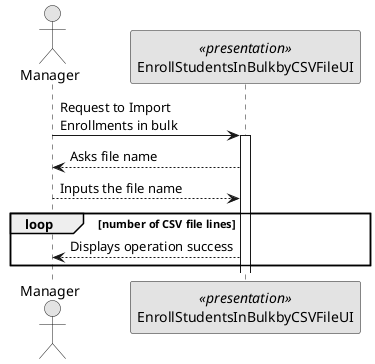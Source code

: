 @startuml
'http://plantuml.com/skinparam.html
skinparam handwritten false
skinparam monochrome true
skinparam packageStyle rect
skinparam defaultFontName FG Virgil
skinparam shadowing false

actor Manager as Actor
participant EnrollStudentsInBulkbyCSVFileUI as UI <<presentation>>

Actor -> UI: Request to Import \nEnrollments in bulk
activate UI

UI --> Actor: Asks file name
Actor --> UI : Inputs the file name
loop number of CSV file lines

UI --> Actor: Displays operation success
end
@enduml

